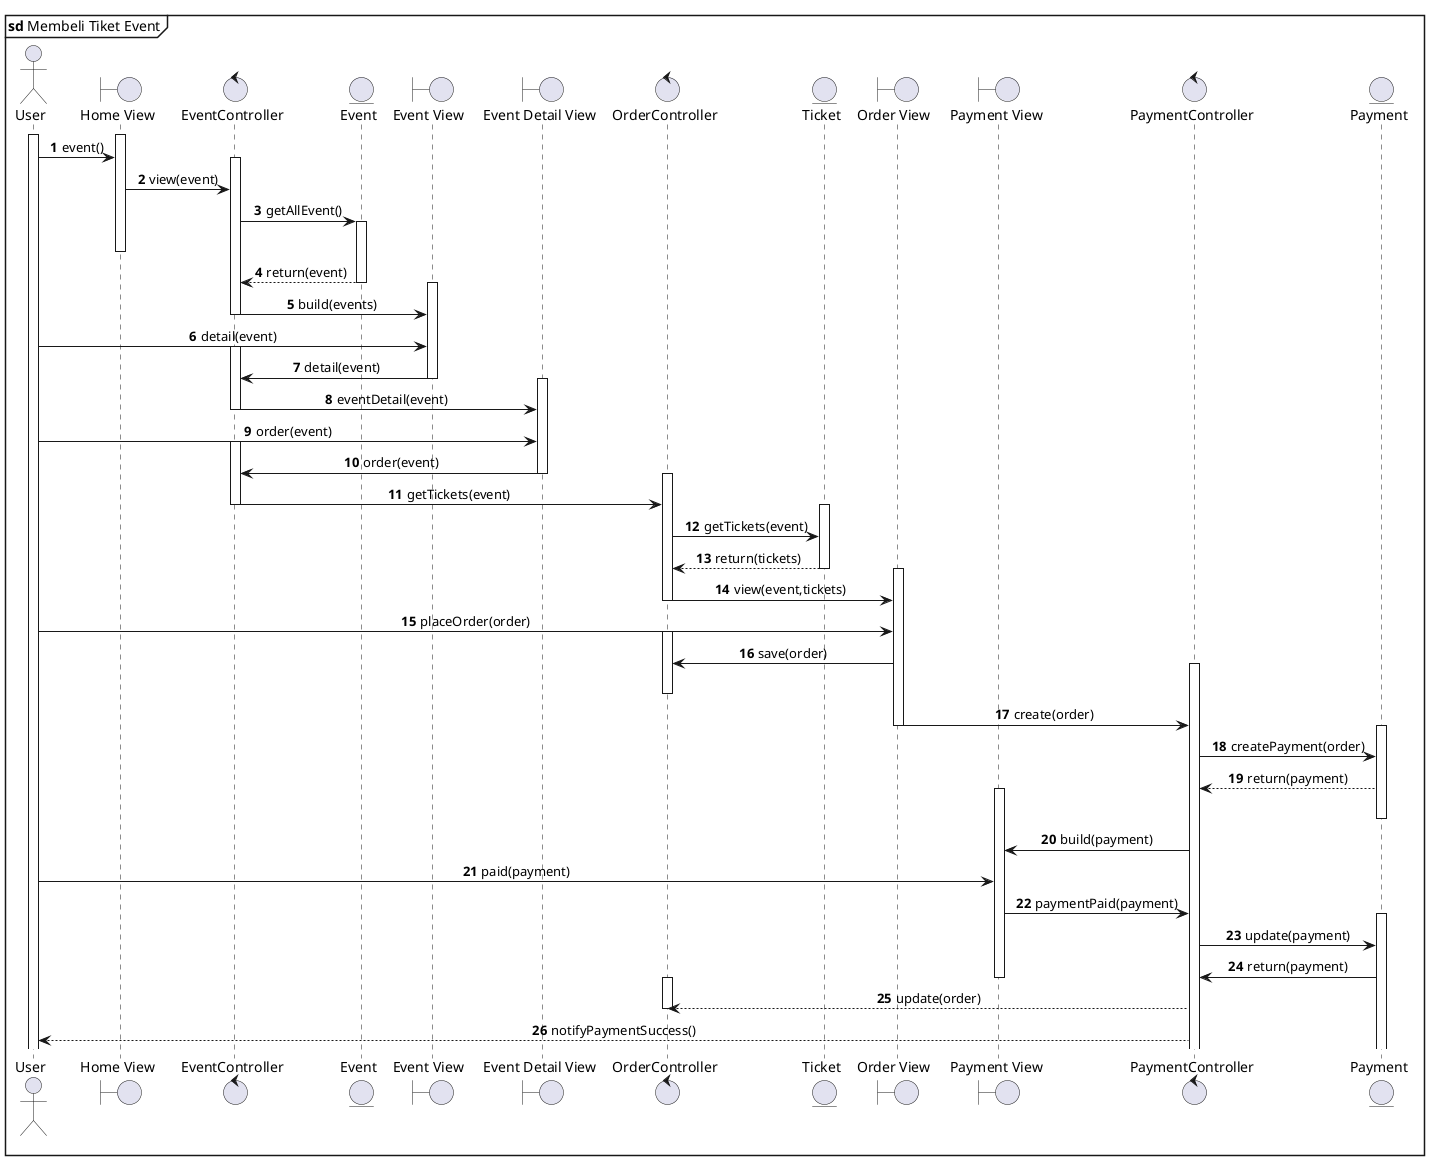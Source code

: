 @startuml Membeli Tiket Event
mainframe **sd** Membeli Tiket Event
actor "User" as User
boundary "Home View" as HomeView
control EventController 
entity Event as EventModel
boundary "Event View " as EventView
entity Ticket as TicketModel
boundary "Event Detail View" as  EventDetailView
control OrderController
entity Ticket as TicketModel
boundary "Order View " as OrderView
boundary "Payment View" as PaymentView
control PaymentController
entity Payment as PaymentModel

autonumber
' autoactivate on
skinparam SequenceMessageAlignment center

activate User
activate HomeView
User->HomeView: event()
activate EventController
HomeView->EventController: view(event)
EventController->EventModel: getAllEvent()
activate EventModel
deactivate HomeView
EventModel-->EventController: return(event)
deactivate EventModel
activate EventView
EventController->EventView: build(events)
deactivate EventController
User->EventView: detail(event)
activate EventController
EventView->EventController: detail(event)
deactivate EventView
activate EventDetailView
EventController->EventDetailView: eventDetail(event)
deactivate EventController
User->EventDetailView: order(event)
activate EventController
EventDetailView->EventController: order(event)
deactivate EventDetailView
activate OrderController
EventController-> OrderController: getTickets(event)
deactivate EventController
activate TicketModel
OrderController-> TicketModel: getTickets(event)
TicketModel-->OrderController: return(tickets)
deactivate TicketModel
activate OrderView
OrderController->OrderView: view(event,tickets)
deactivate OrderController
User->OrderView: placeOrder(order)
activate OrderController
OrderView->OrderController: save(order)
activate PaymentController
deactivate OrderController
OrderView->PaymentController: create(order)
deactivate OrderView
activate PaymentModel
PaymentController->PaymentModel: createPayment(order)
PaymentModel--> PaymentController: return(payment)
activate PaymentView
deactivate PaymentModel

PaymentController->PaymentView: build(payment)
User->PaymentView: paid(payment)
PaymentView->PaymentController: paymentPaid(payment)
activate PaymentModel
PaymentController->PaymentModel: update(payment)
PaymentModel-> PaymentController: return(payment)
deactivate PaymentView
activate OrderController
PaymentController-->OrderController: update(order)
deactivate OrderController
PaymentController-->User: notifyPaymentSuccess()


@enduml